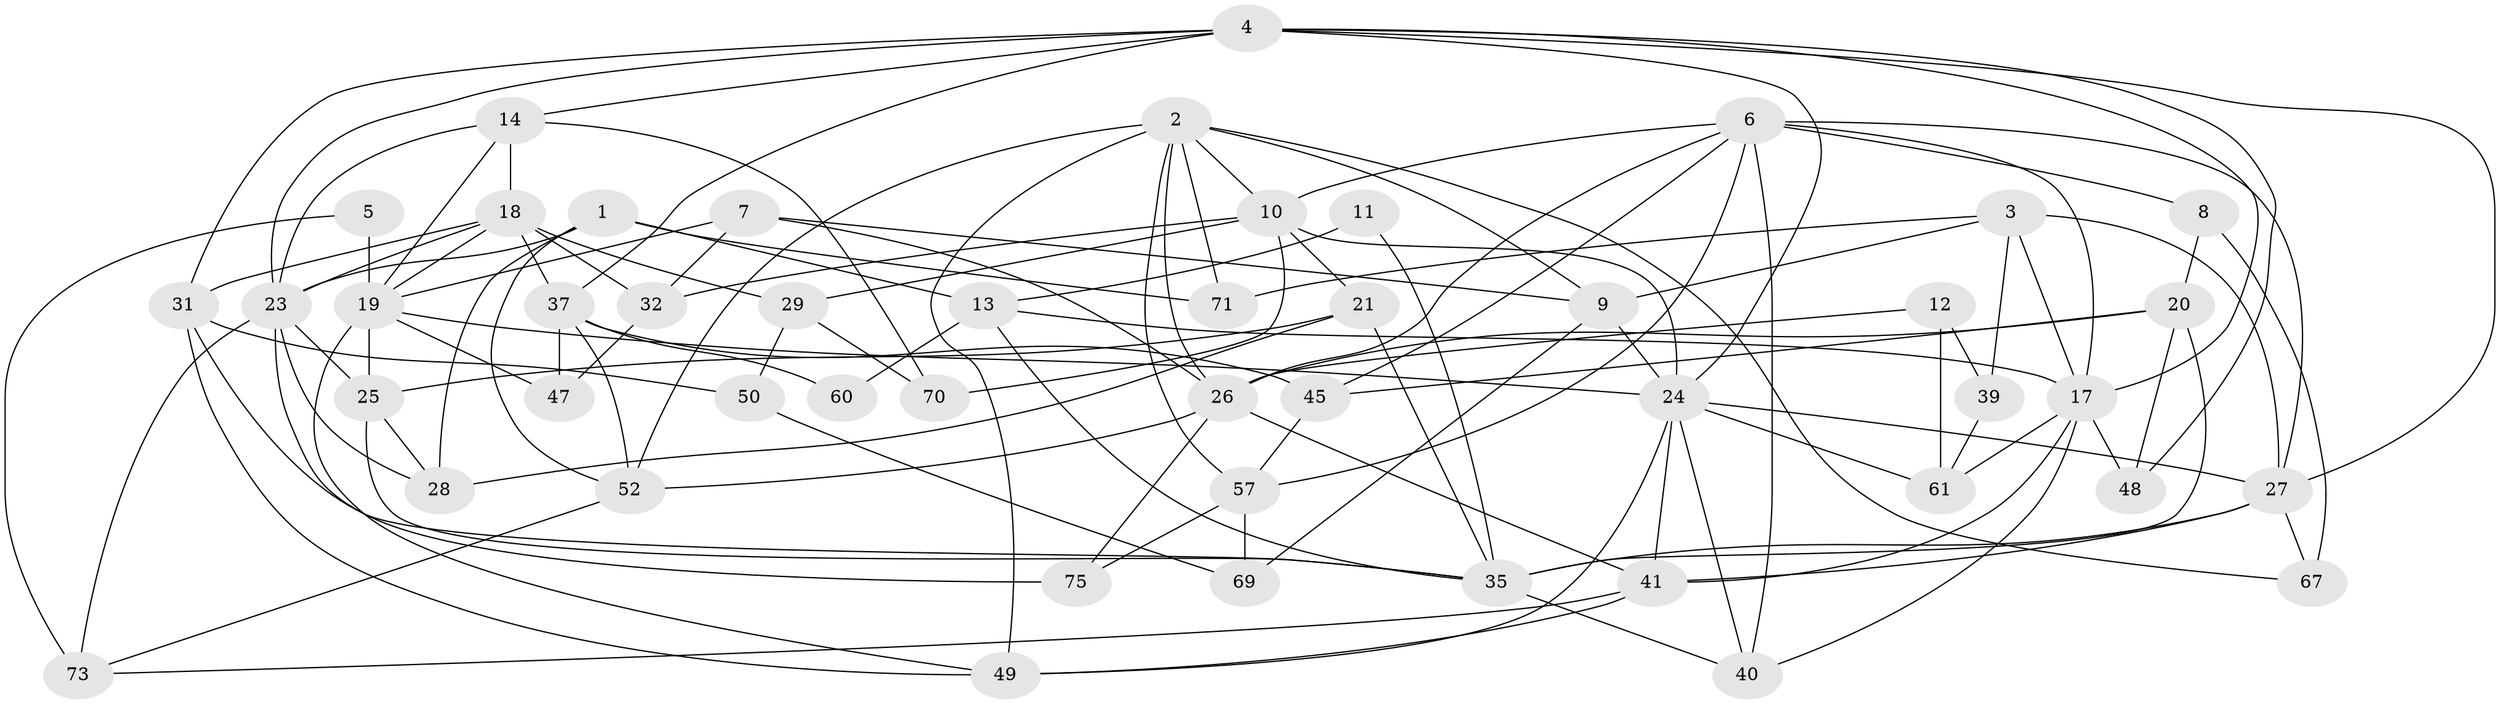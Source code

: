 // original degree distribution, {4: 0.2692307692307692, 3: 0.2948717948717949, 5: 0.20512820512820512, 2: 0.11538461538461539, 6: 0.05128205128205128, 8: 0.02564102564102564, 7: 0.038461538461538464}
// Generated by graph-tools (version 1.1) at 2025/11/02/27/25 16:11:23]
// undirected, 48 vertices, 118 edges
graph export_dot {
graph [start="1"]
  node [color=gray90,style=filled];
  1 [super="+16"];
  2 [super="+62"];
  3 [super="+15"];
  4 [super="+63"];
  5;
  6 [super="+64"];
  7 [super="+22"];
  8 [super="+44"];
  9 [super="+76"];
  10 [super="+36"];
  11;
  12;
  13;
  14 [super="+56"];
  17 [super="+34"];
  18 [super="+46"];
  19 [super="+78"];
  20 [super="+72"];
  21 [super="+43"];
  23 [super="+30"];
  24 [super="+55"];
  25 [super="+58"];
  26 [super="+38"];
  27 [super="+51"];
  28;
  29 [super="+65"];
  31 [super="+33"];
  32 [super="+66"];
  35 [super="+54"];
  37 [super="+53"];
  39;
  40 [super="+74"];
  41 [super="+42"];
  45;
  47;
  48;
  49 [super="+59"];
  50;
  52 [super="+77"];
  57 [super="+68"];
  60;
  61;
  67;
  69;
  70;
  71;
  73;
  75;
  1 -- 28;
  1 -- 23 [weight=2];
  1 -- 13;
  1 -- 71;
  1 -- 52;
  2 -- 57;
  2 -- 49;
  2 -- 26;
  2 -- 52;
  2 -- 67;
  2 -- 71;
  2 -- 10;
  2 -- 9;
  3 -- 71;
  3 -- 9;
  3 -- 17;
  3 -- 39;
  3 -- 27;
  4 -- 23;
  4 -- 48;
  4 -- 31;
  4 -- 27;
  4 -- 17;
  4 -- 37;
  4 -- 24;
  4 -- 14;
  5 -- 73;
  5 -- 19;
  6 -- 45;
  6 -- 26;
  6 -- 17 [weight=2];
  6 -- 8;
  6 -- 57;
  6 -- 10;
  6 -- 27;
  6 -- 40;
  7 -- 9 [weight=2];
  7 -- 26;
  7 -- 19;
  7 -- 32;
  8 -- 67 [weight=2];
  8 -- 20;
  9 -- 69;
  9 -- 24;
  10 -- 29;
  10 -- 70;
  10 -- 24;
  10 -- 21;
  10 -- 32;
  11 -- 13;
  11 -- 35;
  12 -- 39;
  12 -- 26;
  12 -- 61;
  13 -- 35;
  13 -- 60;
  13 -- 17;
  14 -- 19;
  14 -- 70;
  14 -- 18;
  14 -- 23;
  17 -- 48;
  17 -- 40;
  17 -- 61;
  17 -- 41;
  18 -- 31;
  18 -- 32;
  18 -- 37 [weight=2];
  18 -- 23;
  18 -- 19;
  18 -- 29;
  19 -- 47;
  19 -- 49;
  19 -- 24;
  19 -- 25;
  20 -- 35;
  20 -- 45;
  20 -- 48;
  20 -- 26;
  21 -- 35;
  21 -- 25;
  21 -- 28;
  23 -- 28;
  23 -- 75;
  23 -- 73;
  23 -- 25;
  24 -- 41;
  24 -- 49;
  24 -- 61;
  24 -- 27;
  24 -- 40;
  25 -- 28;
  25 -- 35;
  26 -- 41;
  26 -- 75;
  26 -- 52;
  27 -- 35;
  27 -- 67;
  27 -- 41;
  29 -- 50;
  29 -- 70;
  31 -- 50;
  31 -- 49;
  31 -- 35;
  32 -- 47;
  35 -- 40;
  37 -- 45;
  37 -- 60;
  37 -- 52;
  37 -- 47;
  39 -- 61;
  41 -- 73;
  41 -- 49;
  45 -- 57;
  50 -- 69;
  52 -- 73;
  57 -- 69;
  57 -- 75;
}
